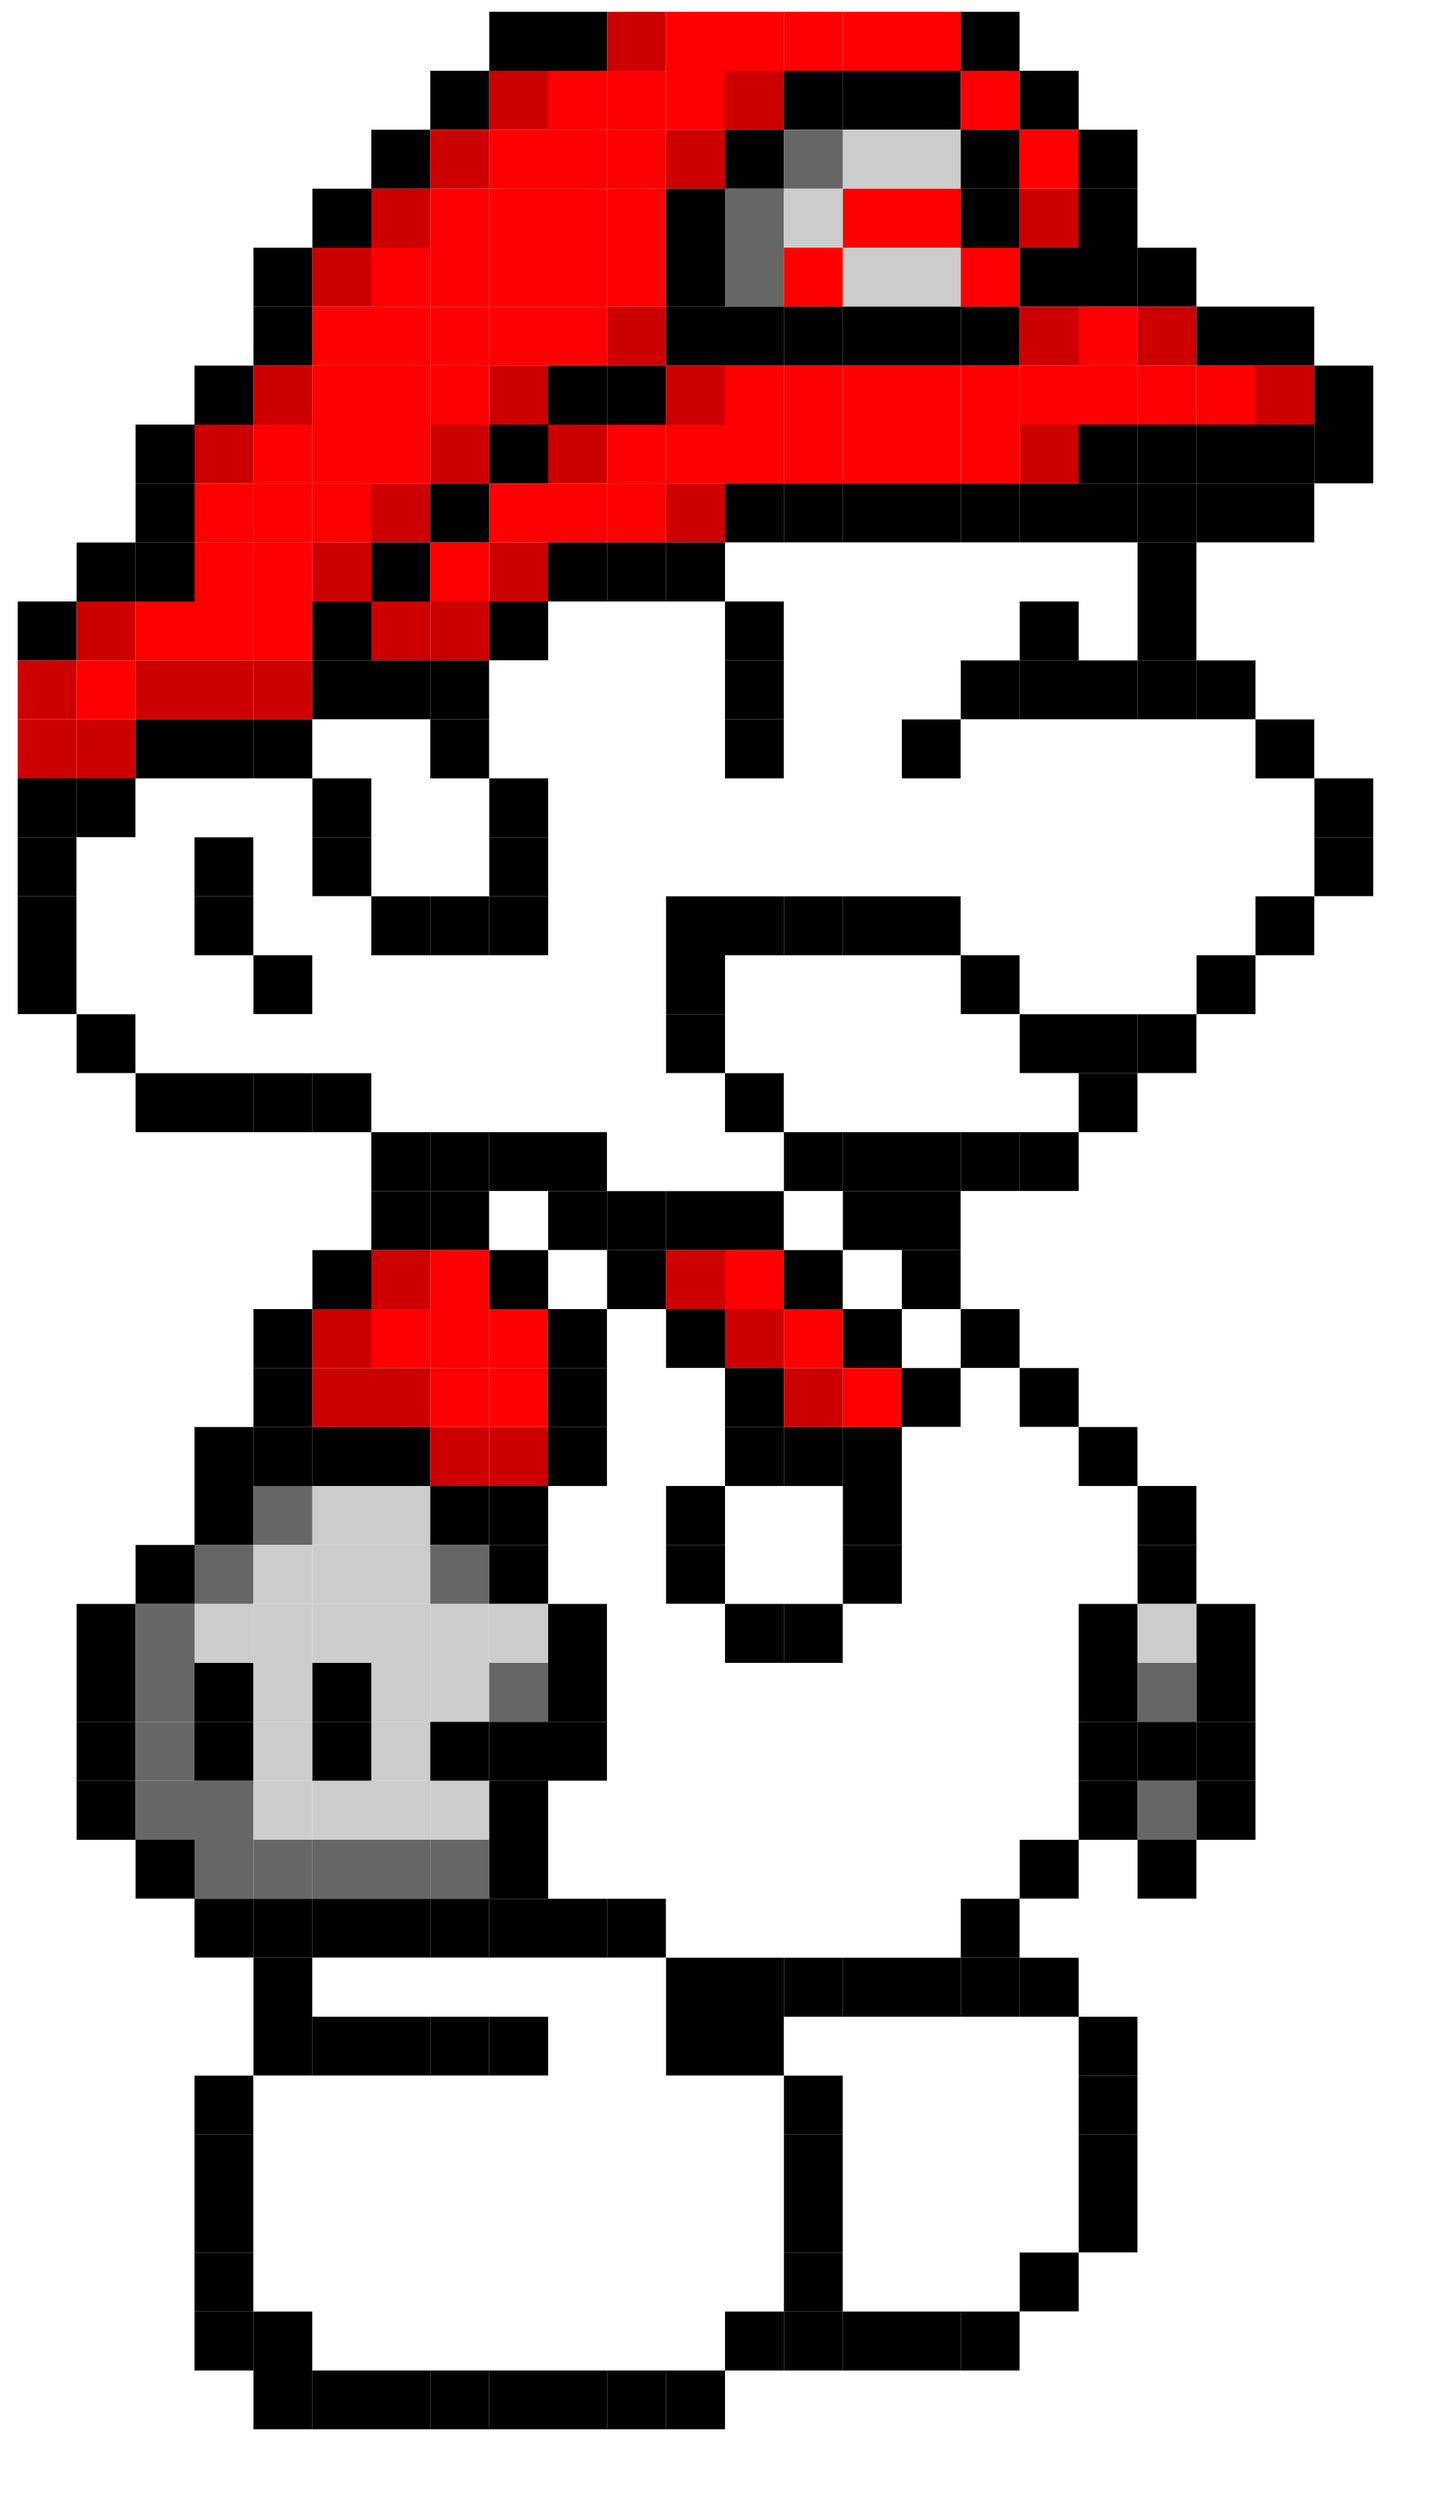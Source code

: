 digraph G {
	node [shape=none] 
Mat1 [label=<
 <table border="0" cellborder="0" cellspacing = "0">
<tr><td BGCOLOR = "#FFFFFF" height="40" width="40"></td><td BGCOLOR = "#FFFFFF" height="40" width="40"></td><td BGCOLOR = "#FFFFFF" height="40" width="40"></td><td BGCOLOR = "#FFFFFF" height="40" width="40"></td><td BGCOLOR = "#FFFFFF" height="40" width="40"></td><td BGCOLOR = "#FFFFFF" height="40" width="40"></td><td BGCOLOR = "#FFFFFF" height="40" width="40"></td><td BGCOLOR = "#FFFFFF" height="40" width="40"></td><td BGCOLOR = "#000000" height="40" width="40"></td><td BGCOLOR = "#000000" height="40" width="40"></td><td BGCOLOR = "#CC0000" height="40" width="40"></td><td BGCOLOR = "#FF0000" height="40" width="40"></td><td BGCOLOR = "#FF0000" height="40" width="40"></td><td BGCOLOR = "#FF0000" height="40" width="40"></td><td BGCOLOR = "#FF0000" height="40" width="40"></td><td BGCOLOR = "#FF0000" height="40" width="40"></td><td BGCOLOR = "#000000" height="40" width="40"></td><td BGCOLOR = "#FFFFFF" height="40" width="40"></td><td BGCOLOR = "#FFFFFF" height="40" width="40"></td><td BGCOLOR = "#FFFFFF" height="40" width="40"></td><td BGCOLOR = "#FFFFFF" height="40" width="40"></td><td BGCOLOR = "#FFFFFF" height="40" width="40"></td><td BGCOLOR = "#FFFFFF" height="40" width="40"></td><td BGCOLOR = "#FFFFFF" height="40" width="40"></td></tr>
<tr><td BGCOLOR = "#FFFFFF" height="40" width="40"></td><td BGCOLOR = "#FFFFFF" height="40" width="40"></td><td BGCOLOR = "#FFFFFF" height="40" width="40"></td><td BGCOLOR = "#FFFFFF" height="40" width="40"></td><td BGCOLOR = "#FFFFFF" height="40" width="40"></td><td BGCOLOR = "#FFFFFF" height="40" width="40"></td><td BGCOLOR = "#FFFFFF" height="40" width="40"></td><td BGCOLOR = "#000000" height="40" width="40"></td><td BGCOLOR = "#CC0000" height="40" width="40"></td><td BGCOLOR = "#FF0000" height="40" width="40"></td><td BGCOLOR = "#FF0000" height="40" width="40"></td><td BGCOLOR = "#FF0000" height="40" width="40"></td><td BGCOLOR = "#CC0000" height="40" width="40"></td><td BGCOLOR = "#000000" height="40" width="40"></td><td BGCOLOR = "#000000" height="40" width="40"></td><td BGCOLOR = "#000000" height="40" width="40"></td><td BGCOLOR = "#FF0000" height="40" width="40"></td><td BGCOLOR = "#000000" height="40" width="40"></td><td BGCOLOR = "#FFFFFF" height="40" width="40"></td><td BGCOLOR = "#FFFFFF" height="40" width="40"></td><td BGCOLOR = "#FFFFFF" height="40" width="40"></td><td BGCOLOR = "#FFFFFF" height="40" width="40"></td><td BGCOLOR = "#FFFFFF" height="40" width="40"></td><td BGCOLOR = "#FFFFFF" height="40" width="40"></td></tr>
<tr><td BGCOLOR = "#FFFFFF" height="40" width="40"></td><td BGCOLOR = "#FFFFFF" height="40" width="40"></td><td BGCOLOR = "#FFFFFF" height="40" width="40"></td><td BGCOLOR = "#FFFFFF" height="40" width="40"></td><td BGCOLOR = "#FFFFFF" height="40" width="40"></td><td BGCOLOR = "#FFFFFF" height="40" width="40"></td><td BGCOLOR = "#000000" height="40" width="40"></td><td BGCOLOR = "#CC0000" height="40" width="40"></td><td BGCOLOR = "#FF0000" height="40" width="40"></td><td BGCOLOR = "#FF0000" height="40" width="40"></td><td BGCOLOR = "#FF0000" height="40" width="40"></td><td BGCOLOR = "#CC0000" height="40" width="40"></td><td BGCOLOR = "#000000" height="40" width="40"></td><td BGCOLOR = "#666666" height="40" width="40"></td><td BGCOLOR = "#CCCCCC" height="40" width="40"></td><td BGCOLOR = "#CCCCCC" height="40" width="40"></td><td BGCOLOR = "#000000" height="40" width="40"></td><td BGCOLOR = "#FF0000" height="40" width="40"></td><td BGCOLOR = "#000000" height="40" width="40"></td><td BGCOLOR = "#FFFFFF" height="40" width="40"></td><td BGCOLOR = "#FFFFFF" height="40" width="40"></td><td BGCOLOR = "#FFFFFF" height="40" width="40"></td><td BGCOLOR = "#FFFFFF" height="40" width="40"></td><td BGCOLOR = "#FFFFFF" height="40" width="40"></td></tr>
<tr><td BGCOLOR = "#FFFFFF" height="40" width="40"></td><td BGCOLOR = "#FFFFFF" height="40" width="40"></td><td BGCOLOR = "#FFFFFF" height="40" width="40"></td><td BGCOLOR = "#FFFFFF" height="40" width="40"></td><td BGCOLOR = "#FFFFFF" height="40" width="40"></td><td BGCOLOR = "#000000" height="40" width="40"></td><td BGCOLOR = "#CC0000" height="40" width="40"></td><td BGCOLOR = "#FF0000" height="40" width="40"></td><td BGCOLOR = "#FF0000" height="40" width="40"></td><td BGCOLOR = "#FF0000" height="40" width="40"></td><td BGCOLOR = "#FF0000" height="40" width="40"></td><td BGCOLOR = "#000000" height="40" width="40"></td><td BGCOLOR = "#666666" height="40" width="40"></td><td BGCOLOR = "#CCCCCC" height="40" width="40"></td><td BGCOLOR = "#FF0000" height="40" width="40"></td><td BGCOLOR = "#FF0000" height="40" width="40"></td><td BGCOLOR = "#000000" height="40" width="40"></td><td BGCOLOR = "#CC0000" height="40" width="40"></td><td BGCOLOR = "#000000" height="40" width="40"></td><td BGCOLOR = "#FFFFFF" height="40" width="40"></td><td BGCOLOR = "#FFFFFF" height="40" width="40"></td><td BGCOLOR = "#FFFFFF" height="40" width="40"></td><td BGCOLOR = "#FFFFFF" height="40" width="40"></td><td BGCOLOR = "#FFFFFF" height="40" width="40"></td></tr>
<tr><td BGCOLOR = "#FFFFFF" height="40" width="40"></td><td BGCOLOR = "#FFFFFF" height="40" width="40"></td><td BGCOLOR = "#FFFFFF" height="40" width="40"></td><td BGCOLOR = "#FFFFFF" height="40" width="40"></td><td BGCOLOR = "#000000" height="40" width="40"></td><td BGCOLOR = "#CC0000" height="40" width="40"></td><td BGCOLOR = "#FF0000" height="40" width="40"></td><td BGCOLOR = "#FF0000" height="40" width="40"></td><td BGCOLOR = "#FF0000" height="40" width="40"></td><td BGCOLOR = "#FF0000" height="40" width="40"></td><td BGCOLOR = "#FF0000" height="40" width="40"></td><td BGCOLOR = "#000000" height="40" width="40"></td><td BGCOLOR = "#666666" height="40" width="40"></td><td BGCOLOR = "#FF0000" height="40" width="40"></td><td BGCOLOR = "#CCCCCC" height="40" width="40"></td><td BGCOLOR = "#CCCCCC" height="40" width="40"></td><td BGCOLOR = "#FF0000" height="40" width="40"></td><td BGCOLOR = "#000000" height="40" width="40"></td><td BGCOLOR = "#000000" height="40" width="40"></td><td BGCOLOR = "#000000" height="40" width="40"></td><td BGCOLOR = "#FFFFFF" height="40" width="40"></td><td BGCOLOR = "#FFFFFF" height="40" width="40"></td><td BGCOLOR = "#FFFFFF" height="40" width="40"></td><td BGCOLOR = "#FFFFFF" height="40" width="40"></td></tr>
<tr><td BGCOLOR = "#FFFFFF" height="40" width="40"></td><td BGCOLOR = "#FFFFFF" height="40" width="40"></td><td BGCOLOR = "#FFFFFF" height="40" width="40"></td><td BGCOLOR = "#FFFFFF" height="40" width="40"></td><td BGCOLOR = "#000000" height="40" width="40"></td><td BGCOLOR = "#FF0000" height="40" width="40"></td><td BGCOLOR = "#FF0000" height="40" width="40"></td><td BGCOLOR = "#FF0000" height="40" width="40"></td><td BGCOLOR = "#FF0000" height="40" width="40"></td><td BGCOLOR = "#FF0000" height="40" width="40"></td><td BGCOLOR = "#CC0000" height="40" width="40"></td><td BGCOLOR = "#000000" height="40" width="40"></td><td BGCOLOR = "#000000" height="40" width="40"></td><td BGCOLOR = "#000000" height="40" width="40"></td><td BGCOLOR = "#000000" height="40" width="40"></td><td BGCOLOR = "#000000" height="40" width="40"></td><td BGCOLOR = "#000000" height="40" width="40"></td><td BGCOLOR = "#CC0000" height="40" width="40"></td><td BGCOLOR = "#FF0000" height="40" width="40"></td><td BGCOLOR = "#CC0000" height="40" width="40"></td><td BGCOLOR = "#000000" height="40" width="40"></td><td BGCOLOR = "#000000" height="40" width="40"></td><td BGCOLOR = "#FFFFFF" height="40" width="40"></td><td BGCOLOR = "#FFFFFF" height="40" width="40"></td></tr>
<tr><td BGCOLOR = "#FFFFFF" height="40" width="40"></td><td BGCOLOR = "#FFFFFF" height="40" width="40"></td><td BGCOLOR = "#FFFFFF" height="40" width="40"></td><td BGCOLOR = "#000000" height="40" width="40"></td><td BGCOLOR = "#CC0000" height="40" width="40"></td><td BGCOLOR = "#FF0000" height="40" width="40"></td><td BGCOLOR = "#FF0000" height="40" width="40"></td><td BGCOLOR = "#FF0000" height="40" width="40"></td><td BGCOLOR = "#CC0000" height="40" width="40"></td><td BGCOLOR = "#000000" height="40" width="40"></td><td BGCOLOR = "#000000" height="40" width="40"></td><td BGCOLOR = "#CC0000" height="40" width="40"></td><td BGCOLOR = "#FF0000" height="40" width="40"></td><td BGCOLOR = "#FF0000" height="40" width="40"></td><td BGCOLOR = "#FF0000" height="40" width="40"></td><td BGCOLOR = "#FF0000" height="40" width="40"></td><td BGCOLOR = "#FF0000" height="40" width="40"></td><td BGCOLOR = "#FF0000" height="40" width="40"></td><td BGCOLOR = "#FF0000" height="40" width="40"></td><td BGCOLOR = "#FF0000" height="40" width="40"></td><td BGCOLOR = "#FF0000" height="40" width="40"></td><td BGCOLOR = "#CC0000" height="40" width="40"></td><td BGCOLOR = "#000000" height="40" width="40"></td><td BGCOLOR = "#FFFFFF" height="40" width="40"></td></tr>
<tr><td BGCOLOR = "#FFFFFF" height="40" width="40"></td><td BGCOLOR = "#FFFFFF" height="40" width="40"></td><td BGCOLOR = "#000000" height="40" width="40"></td><td BGCOLOR = "#CC0000" height="40" width="40"></td><td BGCOLOR = "#FF0000" height="40" width="40"></td><td BGCOLOR = "#FF0000" height="40" width="40"></td><td BGCOLOR = "#FF0000" height="40" width="40"></td><td BGCOLOR = "#CC0000" height="40" width="40"></td><td BGCOLOR = "#000000" height="40" width="40"></td><td BGCOLOR = "#CC0000" height="40" width="40"></td><td BGCOLOR = "#FF0000" height="40" width="40"></td><td BGCOLOR = "#FF0000" height="40" width="40"></td><td BGCOLOR = "#FF0000" height="40" width="40"></td><td BGCOLOR = "#FF0000" height="40" width="40"></td><td BGCOLOR = "#FF0000" height="40" width="40"></td><td BGCOLOR = "#FF0000" height="40" width="40"></td><td BGCOLOR = "#FF0000" height="40" width="40"></td><td BGCOLOR = "#CC0000" height="40" width="40"></td><td BGCOLOR = "#000000" height="40" width="40"></td><td BGCOLOR = "#000000" height="40" width="40"></td><td BGCOLOR = "#000000" height="40" width="40"></td><td BGCOLOR = "#000000" height="40" width="40"></td><td BGCOLOR = "#000000" height="40" width="40"></td><td BGCOLOR = "#FFFFFF" height="40" width="40"></td></tr>
<tr><td BGCOLOR = "#FFFFFF" height="40" width="40"></td><td BGCOLOR = "#FFFFFF" height="40" width="40"></td><td BGCOLOR = "#000000" height="40" width="40"></td><td BGCOLOR = "#FF0000" height="40" width="40"></td><td BGCOLOR = "#FF0000" height="40" width="40"></td><td BGCOLOR = "#FF0000" height="40" width="40"></td><td BGCOLOR = "#CC0000" height="40" width="40"></td><td BGCOLOR = "#000000" height="40" width="40"></td><td BGCOLOR = "#FF0000" height="40" width="40"></td><td BGCOLOR = "#FF0000" height="40" width="40"></td><td BGCOLOR = "#FF0000" height="40" width="40"></td><td BGCOLOR = "#CC0000" height="40" width="40"></td><td BGCOLOR = "#000000" height="40" width="40"></td><td BGCOLOR = "#000000" height="40" width="40"></td><td BGCOLOR = "#000000" height="40" width="40"></td><td BGCOLOR = "#000000" height="40" width="40"></td><td BGCOLOR = "#000000" height="40" width="40"></td><td BGCOLOR = "#000000" height="40" width="40"></td><td BGCOLOR = "#000000" height="40" width="40"></td><td BGCOLOR = "#000000" height="40" width="40"></td><td BGCOLOR = "#000000" height="40" width="40"></td><td BGCOLOR = "#000000" height="40" width="40"></td><td BGCOLOR = "#FFFFFF" height="40" width="40"></td><td BGCOLOR = "#FFFFFF" height="40" width="40"></td></tr>
<tr><td BGCOLOR = "#FFFFFF" height="40" width="40"></td><td BGCOLOR = "#000000" height="40" width="40"></td><td BGCOLOR = "#000000" height="40" width="40"></td><td BGCOLOR = "#FF0000" height="40" width="40"></td><td BGCOLOR = "#FF0000" height="40" width="40"></td><td BGCOLOR = "#CC0000" height="40" width="40"></td><td BGCOLOR = "#000000" height="40" width="40"></td><td BGCOLOR = "#FF0000" height="40" width="40"></td><td BGCOLOR = "#CC0000" height="40" width="40"></td><td BGCOLOR = "#000000" height="40" width="40"></td><td BGCOLOR = "#000000" height="40" width="40"></td><td BGCOLOR = "#000000" height="40" width="40"></td><td BGCOLOR = "#FFFFFF" height="40" width="40"></td><td BGCOLOR = "#FFFFFF" height="40" width="40"></td><td BGCOLOR = "#FFFFFF" height="40" width="40"></td><td BGCOLOR = "#FFFFFF" height="40" width="40"></td><td BGCOLOR = "#FFFFFF" height="40" width="40"></td><td BGCOLOR = "#FFFFFF" height="40" width="40"></td><td BGCOLOR = "#FFFFFF" height="40" width="40"></td><td BGCOLOR = "#000000" height="40" width="40"></td><td BGCOLOR = "#FFFFFF" height="40" width="40"></td><td BGCOLOR = "#FFFFFF" height="40" width="40"></td><td BGCOLOR = "#FFFFFF" height="40" width="40"></td><td BGCOLOR = "#FFFFFF" height="40" width="40"></td></tr>
<tr><td BGCOLOR = "#000000" height="40" width="40"></td><td BGCOLOR = "#CC0000" height="40" width="40"></td><td BGCOLOR = "#FF0000" height="40" width="40"></td><td BGCOLOR = "#FF0000" height="40" width="40"></td><td BGCOLOR = "#FF0000" height="40" width="40"></td><td BGCOLOR = "#000000" height="40" width="40"></td><td BGCOLOR = "#CC0000" height="40" width="40"></td><td BGCOLOR = "#CC0000" height="40" width="40"></td><td BGCOLOR = "#000000" height="40" width="40"></td><td BGCOLOR = "#FFFFFF" height="40" width="40"></td><td BGCOLOR = "#FFFFFF" height="40" width="40"></td><td BGCOLOR = "#FFFFFF" height="40" width="40"></td><td BGCOLOR = "#000000" height="40" width="40"></td><td BGCOLOR = "#FFFFFF" height="40" width="40"></td><td BGCOLOR = "#FFFFFF" height="40" width="40"></td><td BGCOLOR = "#FFFFFF" height="40" width="40"></td><td BGCOLOR = "#FFFFFF" height="40" width="40"></td><td BGCOLOR = "#000000" height="40" width="40"></td><td BGCOLOR = "#FFFFFF" height="40" width="40"></td><td BGCOLOR = "#000000" height="40" width="40"></td><td BGCOLOR = "#FFFFFF" height="40" width="40"></td><td BGCOLOR = "#FFFFFF" height="40" width="40"></td><td BGCOLOR = "#FFFFFF" height="40" width="40"></td><td BGCOLOR = "#FFFFFF" height="40" width="40"></td></tr>
<tr><td BGCOLOR = "#CC0000" height="40" width="40"></td><td BGCOLOR = "#FF0000" height="40" width="40"></td><td BGCOLOR = "#CC0000" height="40" width="40"></td><td BGCOLOR = "#CC0000" height="40" width="40"></td><td BGCOLOR = "#CC0000" height="40" width="40"></td><td BGCOLOR = "#000000" height="40" width="40"></td><td BGCOLOR = "#000000" height="40" width="40"></td><td BGCOLOR = "#000000" height="40" width="40"></td><td BGCOLOR = "#FFFFFF" height="40" width="40"></td><td BGCOLOR = "#FFFFFF" height="40" width="40"></td><td BGCOLOR = "#FFFFFF" height="40" width="40"></td><td BGCOLOR = "#FFFFFF" height="40" width="40"></td><td BGCOLOR = "#000000" height="40" width="40"></td><td BGCOLOR = "#FFFFFF" height="40" width="40"></td><td BGCOLOR = "#FFFFFF" height="40" width="40"></td><td BGCOLOR = "#FFFFFF" height="40" width="40"></td><td BGCOLOR = "#000000" height="40" width="40"></td><td BGCOLOR = "#000000" height="40" width="40"></td><td BGCOLOR = "#000000" height="40" width="40"></td><td BGCOLOR = "#000000" height="40" width="40"></td><td BGCOLOR = "#000000" height="40" width="40"></td><td BGCOLOR = "#FFFFFF" height="40" width="40"></td><td BGCOLOR = "#FFFFFF" height="40" width="40"></td><td BGCOLOR = "#FFFFFF" height="40" width="40"></td></tr>
<tr><td BGCOLOR = "#CC0000" height="40" width="40"></td><td BGCOLOR = "#CC0000" height="40" width="40"></td><td BGCOLOR = "#000000" height="40" width="40"></td><td BGCOLOR = "#000000" height="40" width="40"></td><td BGCOLOR = "#000000" height="40" width="40"></td><td BGCOLOR = "#FFFFFF" height="40" width="40"></td><td BGCOLOR = "#FFFFFF" height="40" width="40"></td><td BGCOLOR = "#000000" height="40" width="40"></td><td BGCOLOR = "#FFFFFF" height="40" width="40"></td><td BGCOLOR = "#FFFFFF" height="40" width="40"></td><td BGCOLOR = "#FFFFFF" height="40" width="40"></td><td BGCOLOR = "#FFFFFF" height="40" width="40"></td><td BGCOLOR = "#000000" height="40" width="40"></td><td BGCOLOR = "#FFFFFF" height="40" width="40"></td><td BGCOLOR = "#FFFFFF" height="40" width="40"></td><td BGCOLOR = "#000000" height="40" width="40"></td><td BGCOLOR = "#FFFFFF" height="40" width="40"></td><td BGCOLOR = "#FFFFFF" height="40" width="40"></td><td BGCOLOR = "#FFFFFF" height="40" width="40"></td><td BGCOLOR = "#FFFFFF" height="40" width="40"></td><td BGCOLOR = "#FFFFFF" height="40" width="40"></td><td BGCOLOR = "#000000" height="40" width="40"></td><td BGCOLOR = "#FFFFFF" height="40" width="40"></td><td BGCOLOR = "#FFFFFF" height="40" width="40"></td></tr>
<tr><td BGCOLOR = "#000000" height="40" width="40"></td><td BGCOLOR = "#000000" height="40" width="40"></td><td BGCOLOR = "#FFFFFF" height="40" width="40"></td><td BGCOLOR = "#FFFFFF" height="40" width="40"></td><td BGCOLOR = "#FFFFFF" height="40" width="40"></td><td BGCOLOR = "#000000" height="40" width="40"></td><td BGCOLOR = "#FFFFFF" height="40" width="40"></td><td BGCOLOR = "#FFFFFF" height="40" width="40"></td><td BGCOLOR = "#000000" height="40" width="40"></td><td BGCOLOR = "#FFFFFF" height="40" width="40"></td><td BGCOLOR = "#FFFFFF" height="40" width="40"></td><td BGCOLOR = "#FFFFFF" height="40" width="40"></td><td BGCOLOR = "#FFFFFF" height="40" width="40"></td><td BGCOLOR = "#FFFFFF" height="40" width="40"></td><td BGCOLOR = "#FFFFFF" height="40" width="40"></td><td BGCOLOR = "#FFFFFF" height="40" width="40"></td><td BGCOLOR = "#FFFFFF" height="40" width="40"></td><td BGCOLOR = "#FFFFFF" height="40" width="40"></td><td BGCOLOR = "#FFFFFF" height="40" width="40"></td><td BGCOLOR = "#FFFFFF" height="40" width="40"></td><td BGCOLOR = "#FFFFFF" height="40" width="40"></td><td BGCOLOR = "#FFFFFF" height="40" width="40"></td><td BGCOLOR = "#000000" height="40" width="40"></td><td BGCOLOR = "#FFFFFF" height="40" width="40"></td></tr>
<tr><td BGCOLOR = "#000000" height="40" width="40"></td><td BGCOLOR = "#FFFFFF" height="40" width="40"></td><td BGCOLOR = "#FFFFFF" height="40" width="40"></td><td BGCOLOR = "#000000" height="40" width="40"></td><td BGCOLOR = "#FFFFFF" height="40" width="40"></td><td BGCOLOR = "#000000" height="40" width="40"></td><td BGCOLOR = "#FFFFFF" height="40" width="40"></td><td BGCOLOR = "#FFFFFF" height="40" width="40"></td><td BGCOLOR = "#000000" height="40" width="40"></td><td BGCOLOR = "#FFFFFF" height="40" width="40"></td><td BGCOLOR = "#FFFFFF" height="40" width="40"></td><td BGCOLOR = "#FFFFFF" height="40" width="40"></td><td BGCOLOR = "#FFFFFF" height="40" width="40"></td><td BGCOLOR = "#FFFFFF" height="40" width="40"></td><td BGCOLOR = "#FFFFFF" height="40" width="40"></td><td BGCOLOR = "#FFFFFF" height="40" width="40"></td><td BGCOLOR = "#FFFFFF" height="40" width="40"></td><td BGCOLOR = "#FFFFFF" height="40" width="40"></td><td BGCOLOR = "#FFFFFF" height="40" width="40"></td><td BGCOLOR = "#FFFFFF" height="40" width="40"></td><td BGCOLOR = "#FFFFFF" height="40" width="40"></td><td BGCOLOR = "#FFFFFF" height="40" width="40"></td><td BGCOLOR = "#000000" height="40" width="40"></td><td BGCOLOR = "#FFFFFF" height="40" width="40"></td></tr>
<tr><td BGCOLOR = "#000000" height="40" width="40"></td><td BGCOLOR = "#FFFFFF" height="40" width="40"></td><td BGCOLOR = "#FFFFFF" height="40" width="40"></td><td BGCOLOR = "#000000" height="40" width="40"></td><td BGCOLOR = "#FFFFFF" height="40" width="40"></td><td BGCOLOR = "#FFFFFF" height="40" width="40"></td><td BGCOLOR = "#000000" height="40" width="40"></td><td BGCOLOR = "#000000" height="40" width="40"></td><td BGCOLOR = "#000000" height="40" width="40"></td><td BGCOLOR = "#FFFFFF" height="40" width="40"></td><td BGCOLOR = "#FFFFFF" height="40" width="40"></td><td BGCOLOR = "#000000" height="40" width="40"></td><td BGCOLOR = "#000000" height="40" width="40"></td><td BGCOLOR = "#000000" height="40" width="40"></td><td BGCOLOR = "#000000" height="40" width="40"></td><td BGCOLOR = "#000000" height="40" width="40"></td><td BGCOLOR = "#FFFFFF" height="40" width="40"></td><td BGCOLOR = "#FFFFFF" height="40" width="40"></td><td BGCOLOR = "#FFFFFF" height="40" width="40"></td><td BGCOLOR = "#FFFFFF" height="40" width="40"></td><td BGCOLOR = "#FFFFFF" height="40" width="40"></td><td BGCOLOR = "#000000" height="40" width="40"></td><td BGCOLOR = "#FFFFFF" height="40" width="40"></td><td BGCOLOR = "#FFFFFF" height="40" width="40"></td></tr>
<tr><td BGCOLOR = "#000000" height="40" width="40"></td><td BGCOLOR = "#FFFFFF" height="40" width="40"></td><td BGCOLOR = "#FFFFFF" height="40" width="40"></td><td BGCOLOR = "#FFFFFF" height="40" width="40"></td><td BGCOLOR = "#000000" height="40" width="40"></td><td BGCOLOR = "#FFFFFF" height="40" width="40"></td><td BGCOLOR = "#FFFFFF" height="40" width="40"></td><td BGCOLOR = "#FFFFFF" height="40" width="40"></td><td BGCOLOR = "#FFFFFF" height="40" width="40"></td><td BGCOLOR = "#FFFFFF" height="40" width="40"></td><td BGCOLOR = "#FFFFFF" height="40" width="40"></td><td BGCOLOR = "#000000" height="40" width="40"></td><td BGCOLOR = "#FFFFFF" height="40" width="40"></td><td BGCOLOR = "#FFFFFF" height="40" width="40"></td><td BGCOLOR = "#FFFFFF" height="40" width="40"></td><td BGCOLOR = "#FFFFFF" height="40" width="40"></td><td BGCOLOR = "#000000" height="40" width="40"></td><td BGCOLOR = "#FFFFFF" height="40" width="40"></td><td BGCOLOR = "#FFFFFF" height="40" width="40"></td><td BGCOLOR = "#FFFFFF" height="40" width="40"></td><td BGCOLOR = "#000000" height="40" width="40"></td><td BGCOLOR = "#FFFFFF" height="40" width="40"></td><td BGCOLOR = "#FFFFFF" height="40" width="40"></td><td BGCOLOR = "#FFFFFF" height="40" width="40"></td></tr>
<tr><td BGCOLOR = "#FFFFFF" height="40" width="40"></td><td BGCOLOR = "#000000" height="40" width="40"></td><td BGCOLOR = "#FFFFFF" height="40" width="40"></td><td BGCOLOR = "#FFFFFF" height="40" width="40"></td><td BGCOLOR = "#FFFFFF" height="40" width="40"></td><td BGCOLOR = "#FFFFFF" height="40" width="40"></td><td BGCOLOR = "#FFFFFF" height="40" width="40"></td><td BGCOLOR = "#FFFFFF" height="40" width="40"></td><td BGCOLOR = "#FFFFFF" height="40" width="40"></td><td BGCOLOR = "#FFFFFF" height="40" width="40"></td><td BGCOLOR = "#FFFFFF" height="40" width="40"></td><td BGCOLOR = "#000000" height="40" width="40"></td><td BGCOLOR = "#FFFFFF" height="40" width="40"></td><td BGCOLOR = "#FFFFFF" height="40" width="40"></td><td BGCOLOR = "#FFFFFF" height="40" width="40"></td><td BGCOLOR = "#FFFFFF" height="40" width="40"></td><td BGCOLOR = "#FFFFFF" height="40" width="40"></td><td BGCOLOR = "#000000" height="40" width="40"></td><td BGCOLOR = "#000000" height="40" width="40"></td><td BGCOLOR = "#000000" height="40" width="40"></td><td BGCOLOR = "#FFFFFF" height="40" width="40"></td><td BGCOLOR = "#FFFFFF" height="40" width="40"></td><td BGCOLOR = "#FFFFFF" height="40" width="40"></td><td BGCOLOR = "#FFFFFF" height="40" width="40"></td></tr>
<tr><td BGCOLOR = "#FFFFFF" height="40" width="40"></td><td BGCOLOR = "#FFFFFF" height="40" width="40"></td><td BGCOLOR = "#000000" height="40" width="40"></td><td BGCOLOR = "#000000" height="40" width="40"></td><td BGCOLOR = "#000000" height="40" width="40"></td><td BGCOLOR = "#000000" height="40" width="40"></td><td BGCOLOR = "#FFFFFF" height="40" width="40"></td><td BGCOLOR = "#FFFFFF" height="40" width="40"></td><td BGCOLOR = "#FFFFFF" height="40" width="40"></td><td BGCOLOR = "#FFFFFF" height="40" width="40"></td><td BGCOLOR = "#FFFFFF" height="40" width="40"></td><td BGCOLOR = "#FFFFFF" height="40" width="40"></td><td BGCOLOR = "#000000" height="40" width="40"></td><td BGCOLOR = "#FFFFFF" height="40" width="40"></td><td BGCOLOR = "#FFFFFF" height="40" width="40"></td><td BGCOLOR = "#FFFFFF" height="40" width="40"></td><td BGCOLOR = "#FFFFFF" height="40" width="40"></td><td BGCOLOR = "#FFFFFF" height="40" width="40"></td><td BGCOLOR = "#000000" height="40" width="40"></td><td BGCOLOR = "#FFFFFF" height="40" width="40"></td><td BGCOLOR = "#FFFFFF" height="40" width="40"></td><td BGCOLOR = "#FFFFFF" height="40" width="40"></td><td BGCOLOR = "#FFFFFF" height="40" width="40"></td><td BGCOLOR = "#FFFFFF" height="40" width="40"></td></tr>
<tr><td BGCOLOR = "#FFFFFF" height="40" width="40"></td><td BGCOLOR = "#FFFFFF" height="40" width="40"></td><td BGCOLOR = "#FFFFFF" height="40" width="40"></td><td BGCOLOR = "#FFFFFF" height="40" width="40"></td><td BGCOLOR = "#FFFFFF" height="40" width="40"></td><td BGCOLOR = "#FFFFFF" height="40" width="40"></td><td BGCOLOR = "#000000" height="40" width="40"></td><td BGCOLOR = "#000000" height="40" width="40"></td><td BGCOLOR = "#000000" height="40" width="40"></td><td BGCOLOR = "#000000" height="40" width="40"></td><td BGCOLOR = "#FFFFFF" height="40" width="40"></td><td BGCOLOR = "#FFFFFF" height="40" width="40"></td><td BGCOLOR = "#FFFFFF" height="40" width="40"></td><td BGCOLOR = "#000000" height="40" width="40"></td><td BGCOLOR = "#000000" height="40" width="40"></td><td BGCOLOR = "#000000" height="40" width="40"></td><td BGCOLOR = "#000000" height="40" width="40"></td><td BGCOLOR = "#000000" height="40" width="40"></td><td BGCOLOR = "#FFFFFF" height="40" width="40"></td><td BGCOLOR = "#FFFFFF" height="40" width="40"></td><td BGCOLOR = "#FFFFFF" height="40" width="40"></td><td BGCOLOR = "#FFFFFF" height="40" width="40"></td><td BGCOLOR = "#FFFFFF" height="40" width="40"></td><td BGCOLOR = "#FFFFFF" height="40" width="40"></td></tr>
<tr><td BGCOLOR = "#FFFFFF" height="40" width="40"></td><td BGCOLOR = "#FFFFFF" height="40" width="40"></td><td BGCOLOR = "#FFFFFF" height="40" width="40"></td><td BGCOLOR = "#FFFFFF" height="40" width="40"></td><td BGCOLOR = "#FFFFFF" height="40" width="40"></td><td BGCOLOR = "#FFFFFF" height="40" width="40"></td><td BGCOLOR = "#000000" height="40" width="40"></td><td BGCOLOR = "#000000" height="40" width="40"></td><td BGCOLOR = "#FFFFFF" height="40" width="40"></td><td BGCOLOR = "#000000" height="40" width="40"></td><td BGCOLOR = "#000000" height="40" width="40"></td><td BGCOLOR = "#000000" height="40" width="40"></td><td BGCOLOR = "#000000" height="40" width="40"></td><td BGCOLOR = "#FFFFFF" height="40" width="40"></td><td BGCOLOR = "#000000" height="40" width="40"></td><td BGCOLOR = "#000000" height="40" width="40"></td><td BGCOLOR = "#FFFFFF" height="40" width="40"></td><td BGCOLOR = "#FFFFFF" height="40" width="40"></td><td BGCOLOR = "#FFFFFF" height="40" width="40"></td><td BGCOLOR = "#FFFFFF" height="40" width="40"></td><td BGCOLOR = "#FFFFFF" height="40" width="40"></td><td BGCOLOR = "#FFFFFF" height="40" width="40"></td><td BGCOLOR = "#FFFFFF" height="40" width="40"></td><td BGCOLOR = "#FFFFFF" height="40" width="40"></td></tr>
<tr><td BGCOLOR = "#FFFFFF" height="40" width="40"></td><td BGCOLOR = "#FFFFFF" height="40" width="40"></td><td BGCOLOR = "#FFFFFF" height="40" width="40"></td><td BGCOLOR = "#FFFFFF" height="40" width="40"></td><td BGCOLOR = "#FFFFFF" height="40" width="40"></td><td BGCOLOR = "#000000" height="40" width="40"></td><td BGCOLOR = "#CC0000" height="40" width="40"></td><td BGCOLOR = "#FF0000" height="40" width="40"></td><td BGCOLOR = "#000000" height="40" width="40"></td><td BGCOLOR = "#FFFFFF" height="40" width="40"></td><td BGCOLOR = "#000000" height="40" width="40"></td><td BGCOLOR = "#CC0000" height="40" width="40"></td><td BGCOLOR = "#FF0000" height="40" width="40"></td><td BGCOLOR = "#000000" height="40" width="40"></td><td BGCOLOR = "#FFFFFF" height="40" width="40"></td><td BGCOLOR = "#000000" height="40" width="40"></td><td BGCOLOR = "#FFFFFF" height="40" width="40"></td><td BGCOLOR = "#FFFFFF" height="40" width="40"></td><td BGCOLOR = "#FFFFFF" height="40" width="40"></td><td BGCOLOR = "#FFFFFF" height="40" width="40"></td><td BGCOLOR = "#FFFFFF" height="40" width="40"></td><td BGCOLOR = "#FFFFFF" height="40" width="40"></td><td BGCOLOR = "#FFFFFF" height="40" width="40"></td><td BGCOLOR = "#FFFFFF" height="40" width="40"></td></tr>
<tr><td BGCOLOR = "#FFFFFF" height="40" width="40"></td><td BGCOLOR = "#FFFFFF" height="40" width="40"></td><td BGCOLOR = "#FFFFFF" height="40" width="40"></td><td BGCOLOR = "#FFFFFF" height="40" width="40"></td><td BGCOLOR = "#000000" height="40" width="40"></td><td BGCOLOR = "#CC0000" height="40" width="40"></td><td BGCOLOR = "#FF0000" height="40" width="40"></td><td BGCOLOR = "#FF0000" height="40" width="40"></td><td BGCOLOR = "#FF0000" height="40" width="40"></td><td BGCOLOR = "#000000" height="40" width="40"></td><td BGCOLOR = "#FFFFFF" height="40" width="40"></td><td BGCOLOR = "#000000" height="40" width="40"></td><td BGCOLOR = "#CC0000" height="40" width="40"></td><td BGCOLOR = "#FF0000" height="40" width="40"></td><td BGCOLOR = "#000000" height="40" width="40"></td><td BGCOLOR = "#FFFFFF" height="40" width="40"></td><td BGCOLOR = "#000000" height="40" width="40"></td><td BGCOLOR = "#FFFFFF" height="40" width="40"></td><td BGCOLOR = "#FFFFFF" height="40" width="40"></td><td BGCOLOR = "#FFFFFF" height="40" width="40"></td><td BGCOLOR = "#FFFFFF" height="40" width="40"></td><td BGCOLOR = "#FFFFFF" height="40" width="40"></td><td BGCOLOR = "#FFFFFF" height="40" width="40"></td><td BGCOLOR = "#FFFFFF" height="40" width="40"></td></tr>
<tr><td BGCOLOR = "#FFFFFF" height="40" width="40"></td><td BGCOLOR = "#FFFFFF" height="40" width="40"></td><td BGCOLOR = "#FFFFFF" height="40" width="40"></td><td BGCOLOR = "#FFFFFF" height="40" width="40"></td><td BGCOLOR = "#000000" height="40" width="40"></td><td BGCOLOR = "#CC0000" height="40" width="40"></td><td BGCOLOR = "#CC0000" height="40" width="40"></td><td BGCOLOR = "#FF0000" height="40" width="40"></td><td BGCOLOR = "#FF0000" height="40" width="40"></td><td BGCOLOR = "#000000" height="40" width="40"></td><td BGCOLOR = "#FFFFFF" height="40" width="40"></td><td BGCOLOR = "#FFFFFF" height="40" width="40"></td><td BGCOLOR = "#000000" height="40" width="40"></td><td BGCOLOR = "#CC0000" height="40" width="40"></td><td BGCOLOR = "#FF0000" height="40" width="40"></td><td BGCOLOR = "#000000" height="40" width="40"></td><td BGCOLOR = "#FFFFFF" height="40" width="40"></td><td BGCOLOR = "#000000" height="40" width="40"></td><td BGCOLOR = "#FFFFFF" height="40" width="40"></td><td BGCOLOR = "#FFFFFF" height="40" width="40"></td><td BGCOLOR = "#FFFFFF" height="40" width="40"></td><td BGCOLOR = "#FFFFFF" height="40" width="40"></td><td BGCOLOR = "#FFFFFF" height="40" width="40"></td><td BGCOLOR = "#FFFFFF" height="40" width="40"></td></tr>
<tr><td BGCOLOR = "#FFFFFF" height="40" width="40"></td><td BGCOLOR = "#FFFFFF" height="40" width="40"></td><td BGCOLOR = "#FFFFFF" height="40" width="40"></td><td BGCOLOR = "#000000" height="40" width="40"></td><td BGCOLOR = "#000000" height="40" width="40"></td><td BGCOLOR = "#000000" height="40" width="40"></td><td BGCOLOR = "#000000" height="40" width="40"></td><td BGCOLOR = "#CC0000" height="40" width="40"></td><td BGCOLOR = "#CC0000" height="40" width="40"></td><td BGCOLOR = "#000000" height="40" width="40"></td><td BGCOLOR = "#FFFFFF" height="40" width="40"></td><td BGCOLOR = "#FFFFFF" height="40" width="40"></td><td BGCOLOR = "#000000" height="40" width="40"></td><td BGCOLOR = "#000000" height="40" width="40"></td><td BGCOLOR = "#000000" height="40" width="40"></td><td BGCOLOR = "#FFFFFF" height="40" width="40"></td><td BGCOLOR = "#FFFFFF" height="40" width="40"></td><td BGCOLOR = "#FFFFFF" height="40" width="40"></td><td BGCOLOR = "#000000" height="40" width="40"></td><td BGCOLOR = "#FFFFFF" height="40" width="40"></td><td BGCOLOR = "#FFFFFF" height="40" width="40"></td><td BGCOLOR = "#FFFFFF" height="40" width="40"></td><td BGCOLOR = "#FFFFFF" height="40" width="40"></td><td BGCOLOR = "#FFFFFF" height="40" width="40"></td></tr>
<tr><td BGCOLOR = "#FFFFFF" height="40" width="40"></td><td BGCOLOR = "#FFFFFF" height="40" width="40"></td><td BGCOLOR = "#FFFFFF" height="40" width="40"></td><td BGCOLOR = "#000000" height="40" width="40"></td><td BGCOLOR = "#666666" height="40" width="40"></td><td BGCOLOR = "#CCCCCC" height="40" width="40"></td><td BGCOLOR = "#CCCCCC" height="40" width="40"></td><td BGCOLOR = "#000000" height="40" width="40"></td><td BGCOLOR = "#000000" height="40" width="40"></td><td BGCOLOR = "#FFFFFF" height="40" width="40"></td><td BGCOLOR = "#FFFFFF" height="40" width="40"></td><td BGCOLOR = "#000000" height="40" width="40"></td><td BGCOLOR = "#FFFFFF" height="40" width="40"></td><td BGCOLOR = "#FFFFFF" height="40" width="40"></td><td BGCOLOR = "#000000" height="40" width="40"></td><td BGCOLOR = "#FFFFFF" height="40" width="40"></td><td BGCOLOR = "#FFFFFF" height="40" width="40"></td><td BGCOLOR = "#FFFFFF" height="40" width="40"></td><td BGCOLOR = "#FFFFFF" height="40" width="40"></td><td BGCOLOR = "#000000" height="40" width="40"></td><td BGCOLOR = "#FFFFFF" height="40" width="40"></td><td BGCOLOR = "#FFFFFF" height="40" width="40"></td><td BGCOLOR = "#FFFFFF" height="40" width="40"></td><td BGCOLOR = "#FFFFFF" height="40" width="40"></td></tr>
<tr><td BGCOLOR = "#FFFFFF" height="40" width="40"></td><td BGCOLOR = "#FFFFFF" height="40" width="40"></td><td BGCOLOR = "#000000" height="40" width="40"></td><td BGCOLOR = "#666666" height="40" width="40"></td><td BGCOLOR = "#CCCCCC" height="40" width="40"></td><td BGCOLOR = "#CCCCCC" height="40" width="40"></td><td BGCOLOR = "#CCCCCC" height="40" width="40"></td><td BGCOLOR = "#666666" height="40" width="40"></td><td BGCOLOR = "#000000" height="40" width="40"></td><td BGCOLOR = "#FFFFFF" height="40" width="40"></td><td BGCOLOR = "#FFFFFF" height="40" width="40"></td><td BGCOLOR = "#000000" height="40" width="40"></td><td BGCOLOR = "#FFFFFF" height="40" width="40"></td><td BGCOLOR = "#FFFFFF" height="40" width="40"></td><td BGCOLOR = "#000000" height="40" width="40"></td><td BGCOLOR = "#FFFFFF" height="40" width="40"></td><td BGCOLOR = "#FFFFFF" height="40" width="40"></td><td BGCOLOR = "#FFFFFF" height="40" width="40"></td><td BGCOLOR = "#FFFFFF" height="40" width="40"></td><td BGCOLOR = "#000000" height="40" width="40"></td><td BGCOLOR = "#FFFFFF" height="40" width="40"></td><td BGCOLOR = "#FFFFFF" height="40" width="40"></td><td BGCOLOR = "#FFFFFF" height="40" width="40"></td><td BGCOLOR = "#FFFFFF" height="40" width="40"></td></tr>
<tr><td BGCOLOR = "#FFFFFF" height="40" width="40"></td><td BGCOLOR = "#000000" height="40" width="40"></td><td BGCOLOR = "#666666" height="40" width="40"></td><td BGCOLOR = "#CCCCCC" height="40" width="40"></td><td BGCOLOR = "#CCCCCC" height="40" width="40"></td><td BGCOLOR = "#CCCCCC" height="40" width="40"></td><td BGCOLOR = "#CCCCCC" height="40" width="40"></td><td BGCOLOR = "#CCCCCC" height="40" width="40"></td><td BGCOLOR = "#CCCCCC" height="40" width="40"></td><td BGCOLOR = "#000000" height="40" width="40"></td><td BGCOLOR = "#FFFFFF" height="40" width="40"></td><td BGCOLOR = "#FFFFFF" height="40" width="40"></td><td BGCOLOR = "#000000" height="40" width="40"></td><td BGCOLOR = "#000000" height="40" width="40"></td><td BGCOLOR = "#FFFFFF" height="40" width="40"></td><td BGCOLOR = "#FFFFFF" height="40" width="40"></td><td BGCOLOR = "#FFFFFF" height="40" width="40"></td><td BGCOLOR = "#FFFFFF" height="40" width="40"></td><td BGCOLOR = "#000000" height="40" width="40"></td><td BGCOLOR = "#CCCCCC" height="40" width="40"></td><td BGCOLOR = "#000000" height="40" width="40"></td><td BGCOLOR = "#FFFFFF" height="40" width="40"></td><td BGCOLOR = "#FFFFFF" height="40" width="40"></td><td BGCOLOR = "#FFFFFF" height="40" width="40"></td></tr>
<tr><td BGCOLOR = "#FFFFFF" height="40" width="40"></td><td BGCOLOR = "#000000" height="40" width="40"></td><td BGCOLOR = "#666666" height="40" width="40"></td><td BGCOLOR = "#000000" height="40" width="40"></td><td BGCOLOR = "#CCCCCC" height="40" width="40"></td><td BGCOLOR = "#000000" height="40" width="40"></td><td BGCOLOR = "#CCCCCC" height="40" width="40"></td><td BGCOLOR = "#CCCCCC" height="40" width="40"></td><td BGCOLOR = "#666666" height="40" width="40"></td><td BGCOLOR = "#000000" height="40" width="40"></td><td BGCOLOR = "#FFFFFF" height="40" width="40"></td><td BGCOLOR = "#FFFFFF" height="40" width="40"></td><td BGCOLOR = "#FFFFFF" height="40" width="40"></td><td BGCOLOR = "#FFFFFF" height="40" width="40"></td><td BGCOLOR = "#FFFFFF" height="40" width="40"></td><td BGCOLOR = "#FFFFFF" height="40" width="40"></td><td BGCOLOR = "#FFFFFF" height="40" width="40"></td><td BGCOLOR = "#FFFFFF" height="40" width="40"></td><td BGCOLOR = "#000000" height="40" width="40"></td><td BGCOLOR = "#666666" height="40" width="40"></td><td BGCOLOR = "#000000" height="40" width="40"></td><td BGCOLOR = "#FFFFFF" height="40" width="40"></td><td BGCOLOR = "#FFFFFF" height="40" width="40"></td><td BGCOLOR = "#FFFFFF" height="40" width="40"></td></tr>
<tr><td BGCOLOR = "#FFFFFF" height="40" width="40"></td><td BGCOLOR = "#000000" height="40" width="40"></td><td BGCOLOR = "#666666" height="40" width="40"></td><td BGCOLOR = "#000000" height="40" width="40"></td><td BGCOLOR = "#CCCCCC" height="40" width="40"></td><td BGCOLOR = "#000000" height="40" width="40"></td><td BGCOLOR = "#CCCCCC" height="40" width="40"></td><td BGCOLOR = "#000000" height="40" width="40"></td><td BGCOLOR = "#000000" height="40" width="40"></td><td BGCOLOR = "#000000" height="40" width="40"></td><td BGCOLOR = "#FFFFFF" height="40" width="40"></td><td BGCOLOR = "#FFFFFF" height="40" width="40"></td><td BGCOLOR = "#FFFFFF" height="40" width="40"></td><td BGCOLOR = "#FFFFFF" height="40" width="40"></td><td BGCOLOR = "#FFFFFF" height="40" width="40"></td><td BGCOLOR = "#FFFFFF" height="40" width="40"></td><td BGCOLOR = "#FFFFFF" height="40" width="40"></td><td BGCOLOR = "#FFFFFF" height="40" width="40"></td><td BGCOLOR = "#000000" height="40" width="40"></td><td BGCOLOR = "#000000" height="40" width="40"></td><td BGCOLOR = "#000000" height="40" width="40"></td><td BGCOLOR = "#FFFFFF" height="40" width="40"></td><td BGCOLOR = "#FFFFFF" height="40" width="40"></td><td BGCOLOR = "#FFFFFF" height="40" width="40"></td></tr>
<tr><td BGCOLOR = "#FFFFFF" height="40" width="40"></td><td BGCOLOR = "#000000" height="40" width="40"></td><td BGCOLOR = "#666666" height="40" width="40"></td><td BGCOLOR = "#666666" height="40" width="40"></td><td BGCOLOR = "#CCCCCC" height="40" width="40"></td><td BGCOLOR = "#CCCCCC" height="40" width="40"></td><td BGCOLOR = "#CCCCCC" height="40" width="40"></td><td BGCOLOR = "#CCCCCC" height="40" width="40"></td><td BGCOLOR = "#000000" height="40" width="40"></td><td BGCOLOR = "#FFFFFF" height="40" width="40"></td><td BGCOLOR = "#FFFFFF" height="40" width="40"></td><td BGCOLOR = "#FFFFFF" height="40" width="40"></td><td BGCOLOR = "#FFFFFF" height="40" width="40"></td><td BGCOLOR = "#FFFFFF" height="40" width="40"></td><td BGCOLOR = "#FFFFFF" height="40" width="40"></td><td BGCOLOR = "#FFFFFF" height="40" width="40"></td><td BGCOLOR = "#FFFFFF" height="40" width="40"></td><td BGCOLOR = "#FFFFFF" height="40" width="40"></td><td BGCOLOR = "#000000" height="40" width="40"></td><td BGCOLOR = "#666666" height="40" width="40"></td><td BGCOLOR = "#000000" height="40" width="40"></td><td BGCOLOR = "#FFFFFF" height="40" width="40"></td><td BGCOLOR = "#FFFFFF" height="40" width="40"></td><td BGCOLOR = "#FFFFFF" height="40" width="40"></td></tr>
<tr><td BGCOLOR = "#FFFFFF" height="40" width="40"></td><td BGCOLOR = "#FFFFFF" height="40" width="40"></td><td BGCOLOR = "#000000" height="40" width="40"></td><td BGCOLOR = "#666666" height="40" width="40"></td><td BGCOLOR = "#666666" height="40" width="40"></td><td BGCOLOR = "#666666" height="40" width="40"></td><td BGCOLOR = "#666666" height="40" width="40"></td><td BGCOLOR = "#666666" height="40" width="40"></td><td BGCOLOR = "#000000" height="40" width="40"></td><td BGCOLOR = "#FFFFFF" height="40" width="40"></td><td BGCOLOR = "#FFFFFF" height="40" width="40"></td><td BGCOLOR = "#FFFFFF" height="40" width="40"></td><td BGCOLOR = "#FFFFFF" height="40" width="40"></td><td BGCOLOR = "#FFFFFF" height="40" width="40"></td><td BGCOLOR = "#FFFFFF" height="40" width="40"></td><td BGCOLOR = "#FFFFFF" height="40" width="40"></td><td BGCOLOR = "#FFFFFF" height="40" width="40"></td><td BGCOLOR = "#000000" height="40" width="40"></td><td BGCOLOR = "#FFFFFF" height="40" width="40"></td><td BGCOLOR = "#000000" height="40" width="40"></td><td BGCOLOR = "#FFFFFF" height="40" width="40"></td><td BGCOLOR = "#FFFFFF" height="40" width="40"></td><td BGCOLOR = "#FFFFFF" height="40" width="40"></td><td BGCOLOR = "#FFFFFF" height="40" width="40"></td></tr>
<tr><td BGCOLOR = "#FFFFFF" height="40" width="40"></td><td BGCOLOR = "#FFFFFF" height="40" width="40"></td><td BGCOLOR = "#FFFFFF" height="40" width="40"></td><td BGCOLOR = "#000000" height="40" width="40"></td><td BGCOLOR = "#000000" height="40" width="40"></td><td BGCOLOR = "#000000" height="40" width="40"></td><td BGCOLOR = "#000000" height="40" width="40"></td><td BGCOLOR = "#000000" height="40" width="40"></td><td BGCOLOR = "#000000" height="40" width="40"></td><td BGCOLOR = "#000000" height="40" width="40"></td><td BGCOLOR = "#000000" height="40" width="40"></td><td BGCOLOR = "#FFFFFF" height="40" width="40"></td><td BGCOLOR = "#FFFFFF" height="40" width="40"></td><td BGCOLOR = "#FFFFFF" height="40" width="40"></td><td BGCOLOR = "#FFFFFF" height="40" width="40"></td><td BGCOLOR = "#FFFFFF" height="40" width="40"></td><td BGCOLOR = "#000000" height="40" width="40"></td><td BGCOLOR = "#FFFFFF" height="40" width="40"></td><td BGCOLOR = "#FFFFFF" height="40" width="40"></td><td BGCOLOR = "#FFFFFF" height="40" width="40"></td><td BGCOLOR = "#FFFFFF" height="40" width="40"></td><td BGCOLOR = "#FFFFFF" height="40" width="40"></td><td BGCOLOR = "#FFFFFF" height="40" width="40"></td><td BGCOLOR = "#FFFFFF" height="40" width="40"></td></tr>
<tr><td BGCOLOR = "#FFFFFF" height="40" width="40"></td><td BGCOLOR = "#FFFFFF" height="40" width="40"></td><td BGCOLOR = "#FFFFFF" height="40" width="40"></td><td BGCOLOR = "#FFFFFF" height="40" width="40"></td><td BGCOLOR = "#000000" height="40" width="40"></td><td BGCOLOR = "#FFFFFF" height="40" width="40"></td><td BGCOLOR = "#FFFFFF" height="40" width="40"></td><td BGCOLOR = "#FFFFFF" height="40" width="40"></td><td BGCOLOR = "#FFFFFF" height="40" width="40"></td><td BGCOLOR = "#FFFFFF" height="40" width="40"></td><td BGCOLOR = "#FFFFFF" height="40" width="40"></td><td BGCOLOR = "#000000" height="40" width="40"></td><td BGCOLOR = "#000000" height="40" width="40"></td><td BGCOLOR = "#000000" height="40" width="40"></td><td BGCOLOR = "#000000" height="40" width="40"></td><td BGCOLOR = "#000000" height="40" width="40"></td><td BGCOLOR = "#000000" height="40" width="40"></td><td BGCOLOR = "#000000" height="40" width="40"></td><td BGCOLOR = "#FFFFFF" height="40" width="40"></td><td BGCOLOR = "#FFFFFF" height="40" width="40"></td><td BGCOLOR = "#FFFFFF" height="40" width="40"></td><td BGCOLOR = "#FFFFFF" height="40" width="40"></td><td BGCOLOR = "#FFFFFF" height="40" width="40"></td><td BGCOLOR = "#FFFFFF" height="40" width="40"></td></tr>
<tr><td BGCOLOR = "#FFFFFF" height="40" width="40"></td><td BGCOLOR = "#FFFFFF" height="40" width="40"></td><td BGCOLOR = "#FFFFFF" height="40" width="40"></td><td BGCOLOR = "#FFFFFF" height="40" width="40"></td><td BGCOLOR = "#000000" height="40" width="40"></td><td BGCOLOR = "#000000" height="40" width="40"></td><td BGCOLOR = "#000000" height="40" width="40"></td><td BGCOLOR = "#000000" height="40" width="40"></td><td BGCOLOR = "#000000" height="40" width="40"></td><td BGCOLOR = "#FFFFFF" height="40" width="40"></td><td BGCOLOR = "#FFFFFF" height="40" width="40"></td><td BGCOLOR = "#000000" height="40" width="40"></td><td BGCOLOR = "#000000" height="40" width="40"></td><td BGCOLOR = "#FFFFFF" height="40" width="40"></td><td BGCOLOR = "#FFFFFF" height="40" width="40"></td><td BGCOLOR = "#FFFFFF" height="40" width="40"></td><td BGCOLOR = "#FFFFFF" height="40" width="40"></td><td BGCOLOR = "#FFFFFF" height="40" width="40"></td><td BGCOLOR = "#000000" height="40" width="40"></td><td BGCOLOR = "#FFFFFF" height="40" width="40"></td><td BGCOLOR = "#FFFFFF" height="40" width="40"></td><td BGCOLOR = "#FFFFFF" height="40" width="40"></td><td BGCOLOR = "#FFFFFF" height="40" width="40"></td><td BGCOLOR = "#FFFFFF" height="40" width="40"></td></tr>
<tr><td BGCOLOR = "#FFFFFF" height="40" width="40"></td><td BGCOLOR = "#FFFFFF" height="40" width="40"></td><td BGCOLOR = "#FFFFFF" height="40" width="40"></td><td BGCOLOR = "#000000" height="40" width="40"></td><td BGCOLOR = "#FFFFFF" height="40" width="40"></td><td BGCOLOR = "#FFFFFF" height="40" width="40"></td><td BGCOLOR = "#FFFFFF" height="40" width="40"></td><td BGCOLOR = "#FFFFFF" height="40" width="40"></td><td BGCOLOR = "#FFFFFF" height="40" width="40"></td><td BGCOLOR = "#FFFFFF" height="40" width="40"></td><td BGCOLOR = "#FFFFFF" height="40" width="40"></td><td BGCOLOR = "#FFFFFF" height="40" width="40"></td><td BGCOLOR = "#FFFFFF" height="40" width="40"></td><td BGCOLOR = "#000000" height="40" width="40"></td><td BGCOLOR = "#FFFFFF" height="40" width="40"></td><td BGCOLOR = "#FFFFFF" height="40" width="40"></td><td BGCOLOR = "#FFFFFF" height="40" width="40"></td><td BGCOLOR = "#FFFFFF" height="40" width="40"></td><td BGCOLOR = "#000000" height="40" width="40"></td><td BGCOLOR = "#FFFFFF" height="40" width="40"></td><td BGCOLOR = "#FFFFFF" height="40" width="40"></td><td BGCOLOR = "#FFFFFF" height="40" width="40"></td><td BGCOLOR = "#FFFFFF" height="40" width="40"></td><td BGCOLOR = "#FFFFFF" height="40" width="40"></td></tr>
<tr><td BGCOLOR = "#FFFFFF" height="40" width="40"></td><td BGCOLOR = "#FFFFFF" height="40" width="40"></td><td BGCOLOR = "#FFFFFF" height="40" width="40"></td><td BGCOLOR = "#000000" height="40" width="40"></td><td BGCOLOR = "#FFFFFF" height="40" width="40"></td><td BGCOLOR = "#FFFFFF" height="40" width="40"></td><td BGCOLOR = "#FFFFFF" height="40" width="40"></td><td BGCOLOR = "#FFFFFF" height="40" width="40"></td><td BGCOLOR = "#FFFFFF" height="40" width="40"></td><td BGCOLOR = "#FFFFFF" height="40" width="40"></td><td BGCOLOR = "#FFFFFF" height="40" width="40"></td><td BGCOLOR = "#FFFFFF" height="40" width="40"></td><td BGCOLOR = "#FFFFFF" height="40" width="40"></td><td BGCOLOR = "#000000" height="40" width="40"></td><td BGCOLOR = "#FFFFFF" height="40" width="40"></td><td BGCOLOR = "#FFFFFF" height="40" width="40"></td><td BGCOLOR = "#FFFFFF" height="40" width="40"></td><td BGCOLOR = "#FFFFFF" height="40" width="40"></td><td BGCOLOR = "#000000" height="40" width="40"></td><td BGCOLOR = "#FFFFFF" height="40" width="40"></td><td BGCOLOR = "#FFFFFF" height="40" width="40"></td><td BGCOLOR = "#FFFFFF" height="40" width="40"></td><td BGCOLOR = "#FFFFFF" height="40" width="40"></td><td BGCOLOR = "#FFFFFF" height="40" width="40"></td></tr>
<tr><td BGCOLOR = "#FFFFFF" height="40" width="40"></td><td BGCOLOR = "#FFFFFF" height="40" width="40"></td><td BGCOLOR = "#FFFFFF" height="40" width="40"></td><td BGCOLOR = "#000000" height="40" width="40"></td><td BGCOLOR = "#FFFFFF" height="40" width="40"></td><td BGCOLOR = "#FFFFFF" height="40" width="40"></td><td BGCOLOR = "#FFFFFF" height="40" width="40"></td><td BGCOLOR = "#FFFFFF" height="40" width="40"></td><td BGCOLOR = "#FFFFFF" height="40" width="40"></td><td BGCOLOR = "#FFFFFF" height="40" width="40"></td><td BGCOLOR = "#FFFFFF" height="40" width="40"></td><td BGCOLOR = "#FFFFFF" height="40" width="40"></td><td BGCOLOR = "#FFFFFF" height="40" width="40"></td><td BGCOLOR = "#000000" height="40" width="40"></td><td BGCOLOR = "#FFFFFF" height="40" width="40"></td><td BGCOLOR = "#FFFFFF" height="40" width="40"></td><td BGCOLOR = "#FFFFFF" height="40" width="40"></td><td BGCOLOR = "#FFFFFF" height="40" width="40"></td><td BGCOLOR = "#000000" height="40" width="40"></td><td BGCOLOR = "#FFFFFF" height="40" width="40"></td><td BGCOLOR = "#FFFFFF" height="40" width="40"></td><td BGCOLOR = "#FFFFFF" height="40" width="40"></td><td BGCOLOR = "#FFFFFF" height="40" width="40"></td><td BGCOLOR = "#FFFFFF" height="40" width="40"></td></tr>
<tr><td BGCOLOR = "#FFFFFF" height="40" width="40"></td><td BGCOLOR = "#FFFFFF" height="40" width="40"></td><td BGCOLOR = "#FFFFFF" height="40" width="40"></td><td BGCOLOR = "#000000" height="40" width="40"></td><td BGCOLOR = "#FFFFFF" height="40" width="40"></td><td BGCOLOR = "#FFFFFF" height="40" width="40"></td><td BGCOLOR = "#FFFFFF" height="40" width="40"></td><td BGCOLOR = "#FFFFFF" height="40" width="40"></td><td BGCOLOR = "#FFFFFF" height="40" width="40"></td><td BGCOLOR = "#FFFFFF" height="40" width="40"></td><td BGCOLOR = "#FFFFFF" height="40" width="40"></td><td BGCOLOR = "#FFFFFF" height="40" width="40"></td><td BGCOLOR = "#FFFFFF" height="40" width="40"></td><td BGCOLOR = "#000000" height="40" width="40"></td><td BGCOLOR = "#FFFFFF" height="40" width="40"></td><td BGCOLOR = "#FFFFFF" height="40" width="40"></td><td BGCOLOR = "#FFFFFF" height="40" width="40"></td><td BGCOLOR = "#000000" height="40" width="40"></td><td BGCOLOR = "#FFFFFF" height="40" width="40"></td><td BGCOLOR = "#FFFFFF" height="40" width="40"></td><td BGCOLOR = "#FFFFFF" height="40" width="40"></td><td BGCOLOR = "#FFFFFF" height="40" width="40"></td><td BGCOLOR = "#FFFFFF" height="40" width="40"></td><td BGCOLOR = "#FFFFFF" height="40" width="40"></td></tr>
<tr><td BGCOLOR = "#FFFFFF" height="40" width="40"></td><td BGCOLOR = "#FFFFFF" height="40" width="40"></td><td BGCOLOR = "#FFFFFF" height="40" width="40"></td><td BGCOLOR = "#000000" height="40" width="40"></td><td BGCOLOR = "#000000" height="40" width="40"></td><td BGCOLOR = "#FFFFFF" height="40" width="40"></td><td BGCOLOR = "#FFFFFF" height="40" width="40"></td><td BGCOLOR = "#FFFFFF" height="40" width="40"></td><td BGCOLOR = "#FFFFFF" height="40" width="40"></td><td BGCOLOR = "#FFFFFF" height="40" width="40"></td><td BGCOLOR = "#FFFFFF" height="40" width="40"></td><td BGCOLOR = "#FFFFFF" height="40" width="40"></td><td BGCOLOR = "#000000" height="40" width="40"></td><td BGCOLOR = "#000000" height="40" width="40"></td><td BGCOLOR = "#000000" height="40" width="40"></td><td BGCOLOR = "#000000" height="40" width="40"></td><td BGCOLOR = "#000000" height="40" width="40"></td><td BGCOLOR = "#FFFFFF" height="40" width="40"></td><td BGCOLOR = "#FFFFFF" height="40" width="40"></td><td BGCOLOR = "#FFFFFF" height="40" width="40"></td><td BGCOLOR = "#FFFFFF" height="40" width="40"></td><td BGCOLOR = "#FFFFFF" height="40" width="40"></td><td BGCOLOR = "#FFFFFF" height="40" width="40"></td><td BGCOLOR = "#FFFFFF" height="40" width="40"></td></tr>
<tr><td BGCOLOR = "#FFFFFF" height="40" width="40"></td><td BGCOLOR = "#FFFFFF" height="40" width="40"></td><td BGCOLOR = "#FFFFFF" height="40" width="40"></td><td BGCOLOR = "#FFFFFF" height="40" width="40"></td><td BGCOLOR = "#000000" height="40" width="40"></td><td BGCOLOR = "#000000" height="40" width="40"></td><td BGCOLOR = "#000000" height="40" width="40"></td><td BGCOLOR = "#000000" height="40" width="40"></td><td BGCOLOR = "#000000" height="40" width="40"></td><td BGCOLOR = "#000000" height="40" width="40"></td><td BGCOLOR = "#000000" height="40" width="40"></td><td BGCOLOR = "#000000" height="40" width="40"></td><td BGCOLOR = "#FFFFFF" height="40" width="40"></td><td BGCOLOR = "#FFFFFF" height="40" width="40"></td><td BGCOLOR = "#FFFFFF" height="40" width="40"></td><td BGCOLOR = "#FFFFFF" height="40" width="40"></td><td BGCOLOR = "#FFFFFF" height="40" width="40"></td><td BGCOLOR = "#FFFFFF" height="40" width="40"></td><td BGCOLOR = "#FFFFFF" height="40" width="40"></td><td BGCOLOR = "#FFFFFF" height="40" width="40"></td><td BGCOLOR = "#FFFFFF" height="40" width="40"></td><td BGCOLOR = "#FFFFFF" height="40" width="40"></td><td BGCOLOR = "#FFFFFF" height="40" width="40"></td><td BGCOLOR = "#FFFFFF" height="40" width="40"></td></tr>
<tr><td BGCOLOR = "#FFFFFF" height="40" width="40"></td><td BGCOLOR = "#FFFFFF" height="40" width="40"></td><td BGCOLOR = "#FFFFFF" height="40" width="40"></td><td BGCOLOR = "#FFFFFF" height="40" width="40"></td><td BGCOLOR = "#FFFFFF" height="40" width="40"></td><td BGCOLOR = "#FFFFFF" height="40" width="40"></td><td BGCOLOR = "#FFFFFF" height="40" width="40"></td><td BGCOLOR = "#FFFFFF" height="40" width="40"></td><td BGCOLOR = "#FFFFFF" height="40" width="40"></td><td BGCOLOR = "#FFFFFF" height="40" width="40"></td><td BGCOLOR = "#FFFFFF" height="40" width="40"></td><td BGCOLOR = "#FFFFFF" height="40" width="40"></td><td BGCOLOR = "#FFFFFF" height="40" width="40"></td><td BGCOLOR = "#FFFFFF" height="40" width="40"></td><td BGCOLOR = "#FFFFFF" height="40" width="40"></td><td BGCOLOR = "#FFFFFF" height="40" width="40"></td><td BGCOLOR = "#FFFFFF" height="40" width="40"></td><td BGCOLOR = "#FFFFFF" height="40" width="40"></td><td BGCOLOR = "#FFFFFF" height="40" width="40"></td><td BGCOLOR = "#FFFFFF" height="40" width="40"></td><td BGCOLOR = "#FFFFFF" height="40" width="40"></td><td BGCOLOR = "#FFFFFF" height="40" width="40"></td><td BGCOLOR = "#FFFFFF" height="40" width="40"></td><td BGCOLOR = "#FFFFFF" height="40" width="40"></td></tr>
</table>>]; 
 }
